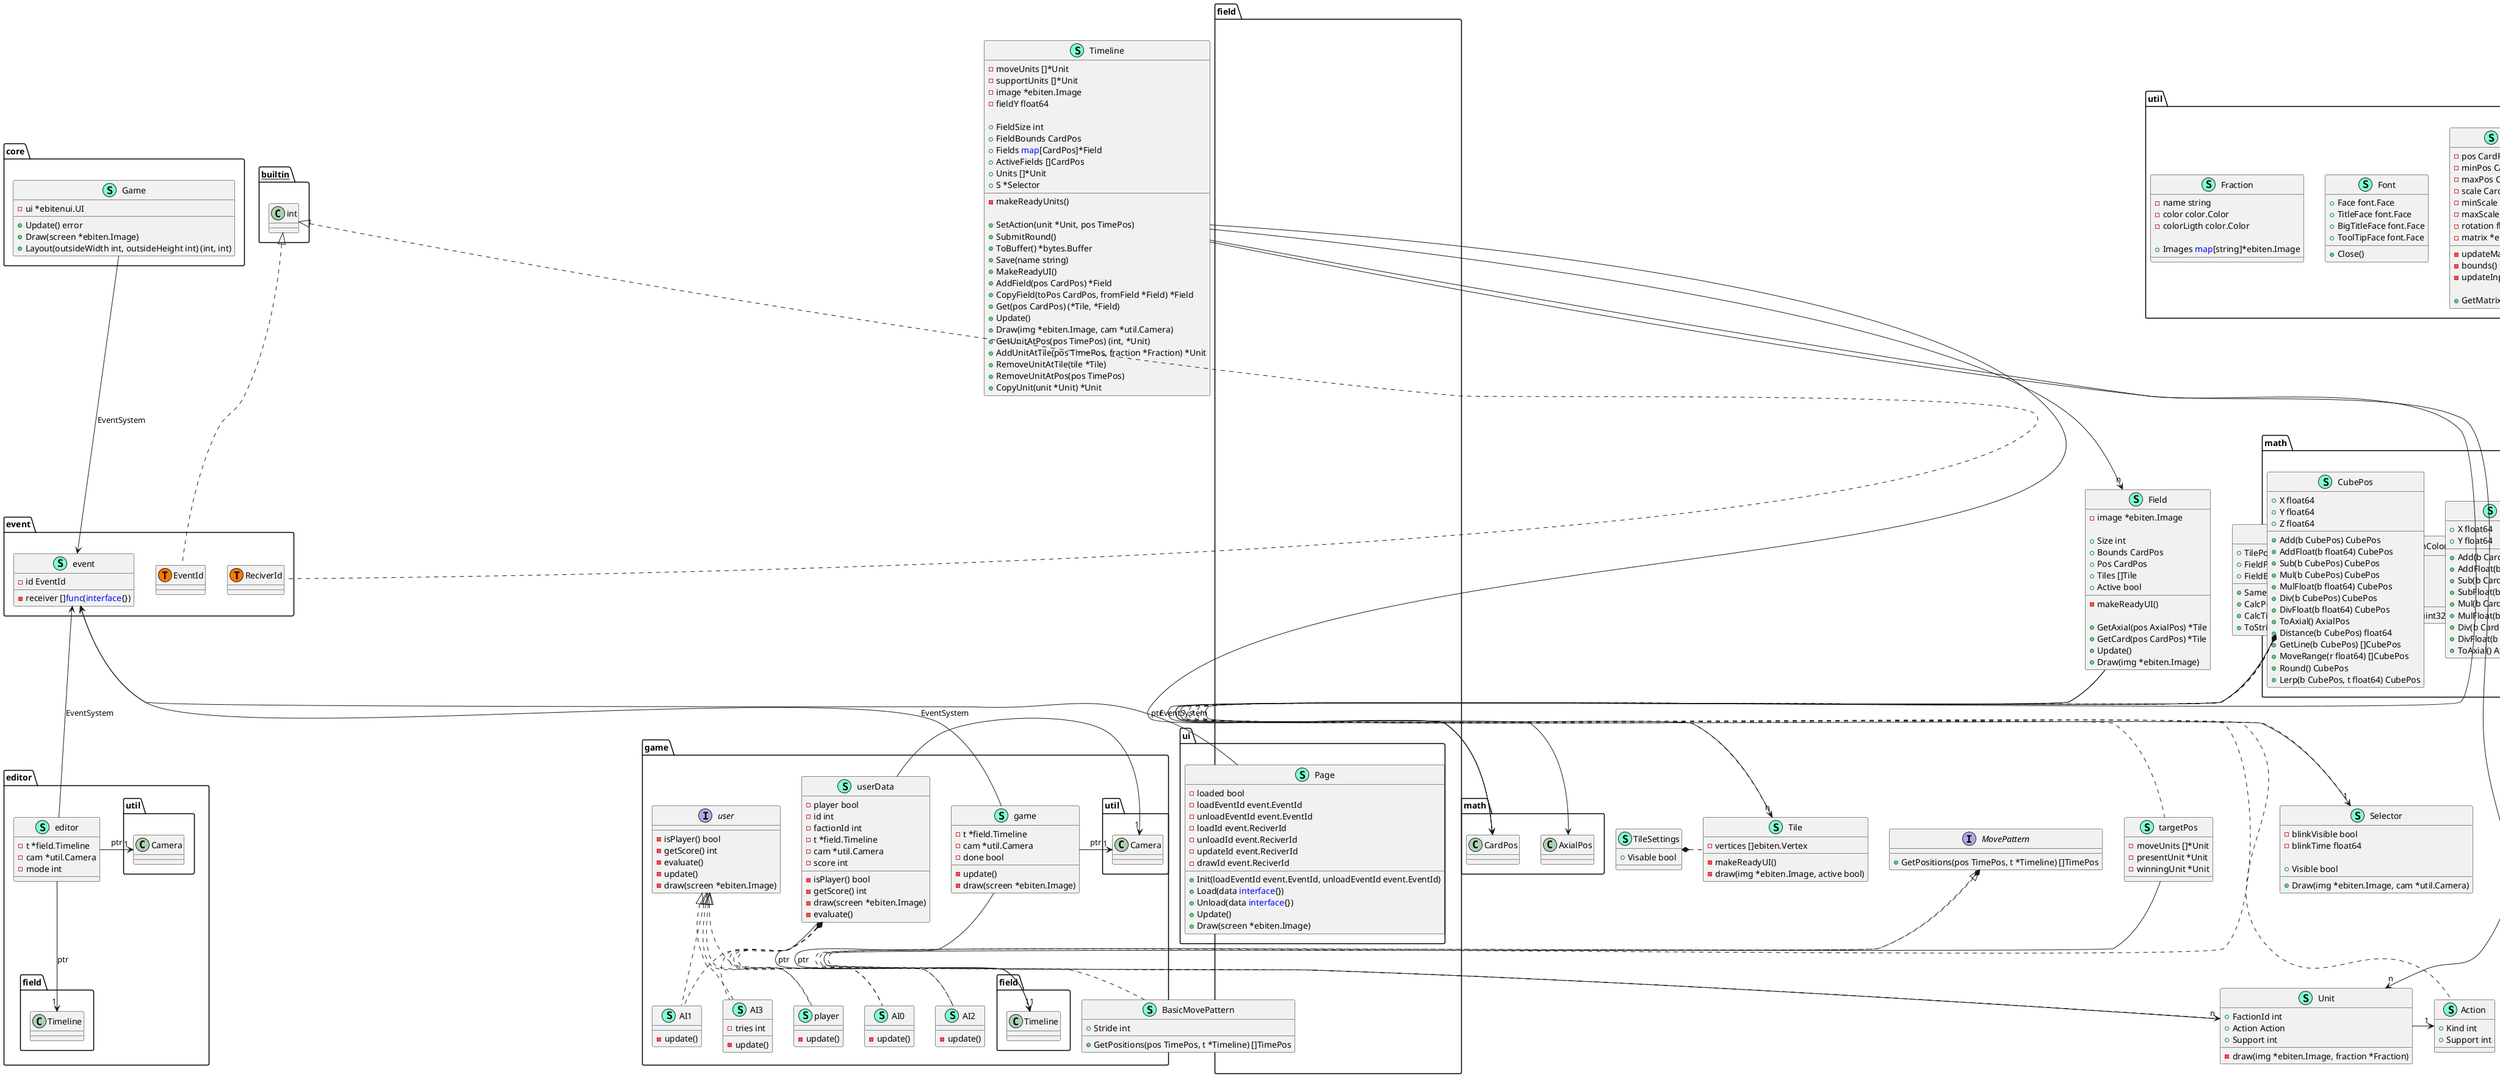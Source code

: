 @startuml
namespace core {
    class Game << (S,Aquamarine) >> {
        - ui *ebitenui.UI

        + Update() error
        + Draw(screen *ebiten.Image)
        + Layout(outsideWidth int, outsideHeight int) (int, int)

    }

}

namespace event {
    class event << (S,Aquamarine) >> {
        - id EventId
        - receiver []<font color=blue>func</font>(<font color=blue>interface</font>{})
    }
    class event.EventId << (T, #FF7700) >>  {
    }
    class event.ReciverId << (T, #FF7700) >>  {
    }
}

event.event <-- editor.editor :EventSystem
event.event <-- game.game :EventSystem
core.Game --> event.event :EventSystem
event.event <-- ui.Page :EventSystem

namespace editor {
    class editor << (S,Aquamarine) >> {
        - t *field.Timeline
        - cam *util.Camera
        - mode int

    }
    editor --> "1" field.Timeline : ptr
    editor -> "1" util.Camera : ptr

}

namespace game {
    class AI0 << (S,Aquamarine) >> {
        - update()
    }

    class AI1 << (S,Aquamarine) >> {
        - update()

    }
    class AI2 << (S,Aquamarine) >> {
        - update()

    }
    class AI3 << (S,Aquamarine) >> {
        - tries int

        - update()

    }
    class game << (S,Aquamarine) >> {
        - t *field.Timeline
        - cam *util.Camera
        - done bool

        - update()
        - draw(screen *ebiten.Image)

    }
    game --> "1" field.Timeline : ptr
    game -> "1" util.Camera : ptr

    class player << (S,Aquamarine) >> {
        - update()

    }

    interface user  {
        - isPlayer() bool
        - getScore() int
        - evaluate()
        - update()
        - draw(screen *ebiten.Image)

    }
    class userData << (S,Aquamarine) >> {
        - player bool
        - id int
        - factionId int
        - t *field.Timeline
        - cam *util.Camera
        - score int

        - isPlayer() bool
        - getScore() int
        - draw(screen *ebiten.Image)
        - evaluate()
    }
    userData --> "1" field.Timeline : ptr
    userData -> "1" util.Camera : ptr


    "userData" *.. "AI0"
    "userData" *.. "AI1"
    "userData" *.. "AI2"
    "userData" *.. "AI3"
    "userData" *.. "player"

    "user" <|.. "AI0"
    "user" <|.. "AI1"
    "user" <|.. "AI2"
    "user" <|.. "AI3"
    "user" <|.. "player"
}



namespace field {
    class Timeline << (S,Aquamarine) >> {
        - moveUnits []*Unit
        - supportUnits []*Unit
        - image *ebiten.Image
        - fieldY float64

        + FieldSize int
        + FieldBounds CardPos
        + Fields <font color=blue>map</font>[CardPos]*Field
        + ActiveFields []CardPos
        + Units []*Unit
        + S *Selector

        - makeReadyUnits()

        + SetAction(unit *Unit, pos TimePos)
        + SubmitRound()
        + ToBuffer() *bytes.Buffer
        + Save(name string)
        + MakeReadyUI()
        + AddField(pos CardPos) *Field
        + CopyField(toPos CardPos, fromField *Field) *Field
        + Get(pos CardPos) (*Tile, *Field)
        + Update()
        + Draw(img *ebiten.Image, cam *util.Camera)
        + GetUnitAtPos(pos TimePos) (int, *Unit)
        + AddUnitAtTile(pos TimePos, fraction *Fraction) *Unit
        + RemoveUnitAtTile(tile *Tile)
        + RemoveUnitAtPos(pos TimePos)
        + CopyUnit(unit *Unit) *Unit

    }
    Timeline --> "n" Unit
    Timeline --> "n" Field
    Timeline --> "1" Selector
    Timeline --> math.CardPos


     class TimePos << (S,Aquamarine) >> {
        + TilePos AxialPos
        + FieldPos CardPos
        + FieldBounds CardPos

        + SamePos(p2 TimePos) bool
        + CalcPos() CardPos
        + CalcTilePos() CardPos
        + ToString() string

    }
    TimePos --> math.CardPos
    TimePos --> math.AxialPos

    class Action << (S,Aquamarine) >> {
        + Kind int
        + Support int

    }
    class BasicMovePattern << (S,Aquamarine) >> {
        + Stride int

        + GetPositions(pos TimePos, t *Timeline) []TimePos

    }
    class Field << (S,Aquamarine) >> {
        - image *ebiten.Image

        + Size int
        + Bounds CardPos
        + Pos CardPos
        + Tiles []Tile
        + Active bool

        - makeReadyUI() 

        + GetAxial(pos AxialPos) *Tile
        + GetCard(pos CardPos) *Tile
        + Update() 
        + Draw(img *ebiten.Image) 

    }
    Field --> "n" Tile
    Field --> math.CardPos

    interface MovePattern  {
        + GetPositions(pos TimePos, t *Timeline) []TimePos

    }
    class Selector << (S,Aquamarine) >> {
        - blinkVisible bool
        - blinkTime float64

        + Visible bool

        + Draw(img *ebiten.Image, cam *util.Camera) 

    }
    class Tile << (S,Aquamarine) >> {
        - vertices []ebiten.Vertex

        - makeReadyUI() 
        - draw(img *ebiten.Image, active bool)
    }


    class TileSettings << (S,Aquamarine) >> {
        + Visable bool

    }

    class Unit << (S,Aquamarine) >> {
        + FactionId int
        + Action Action
        + Support int

        - draw(img *ebiten.Image, fraction *Fraction)
    }
    Unit -> "1" Action

    class customColor << (S,Aquamarine) >> {
        - r uint32
        - g uint32
        - b uint32
        - a uint32

        + RGBA() uint32
    }

    class targetPos << (S,Aquamarine) >> {
        - moveUnits []*Unit
        - presentUnit *Unit
        - winningUnit *Unit
    }
    targetPos --> "n" Unit

    TimePos -[hidden] customColor

    TimePos *.. Action
    TimePos *.. Selector
    TileSettings *. Tile
    TimePos *.. Tile
    MovePattern *.. Unit
    TimePos *.. Unit
    TimePos *.. targetPos
    MovePattern <|.. BasicMovePattern
}

namespace math {
    class AxialPos << (S,Aquamarine) >> {
        + Q float64
        + R float64

        + Add(b AxialPos) AxialPos
        + Sub(b AxialPos) AxialPos
        + Mul(b AxialPos) AxialPos
        + MulFloat(b float64) AxialPos
        + Div(b AxialPos) AxialPos
        + DivFloat(b float64) AxialPos
        + Trunc() AxialPos
        + ToCube() CubePos
        + ToCard() CardPos
        + Distance(b AxialPos) float64
        + Round() AxialPos
        + MoveRange(r float64) []AxialPos

    }
    class CardPos << (S,Aquamarine) >> {
        + X float64
        + Y float64

        + Add(b CardPos) CardPos
        + AddFloat(b float64) CardPos
        + Sub(b CardPos) CardPos
        + SubFloat(b float64) CardPos
        + Mul(b CardPos) CardPos
        + MulFloat(b float64) CardPos
        + Div(b CardPos) CardPos
        + DivFloat(b float64) CardPos
        + ToAxial() AxialPos

    }
    class CubePos << (S,Aquamarine) >> {
        + X float64
        + Y float64
        + Z float64

        + Add(b CubePos) CubePos
        + AddFloat(b float64) CubePos
        + Sub(b CubePos) CubePos
        + Mul(b CubePos) CubePos
        + MulFloat(b float64) CubePos
        + Div(b CubePos) CubePos
        + DivFloat(b float64) CubePos
        + ToAxial() AxialPos
        + Distance(b CubePos) float64
        + GetLine(b CubePos) []CubePos
        + MoveRange(r float64) []CubePos
        + Round() CubePos
        + Lerp(b CubePos, t float64) CubePos
    }
}

namespace util {
    class Camera << (S,Aquamarine) >> {
        - pos CardPos
        - minPos CardPos
        - maxPos CardPos
        - scale CardPos
        - minScale CardPos
        - maxScale CardPos
        - rotation float64
        - matrix *ebiten.GeoM

        - updateMatrix() 
        - bounds() 
        - updateInput() 

        + GetMatrix() *ebiten.GeoM

    }
    Camera --> math.CardPos

    class Font << (S,Aquamarine) >> {
        + Face font.Face
        + TitleFace font.Face
        + BigTitleFace font.Face
        + ToolTipFace font.Face

        + Close() 

    }

    class Fraction << (S,Aquamarine) >> {
            - name string
            - color color.Color
            - colorLigth color.Color

            + Images <font color=blue>map</font>[string]*ebiten.Image

        }


}

namespace ui {
    class Page << (S,Aquamarine) >> {
        - loaded bool
        - loadEventId event.EventId
        - unloadEventId event.EventId
        - loadId event.ReciverId
        - unloadId event.ReciverId
        - updateId event.ReciverId
        - drawId event.ReciverId

        + Init(loadEventId event.EventId, unloadEventId event.EventId)
        + Load(data <font color=blue>interface</font>{})
        + Unload(data <font color=blue>interface</font>{})
        + Update()
        + Draw(screen *ebiten.Image)
    }
}

"__builtin__.int" <|.. "event.EventId"
"__builtin__.int" <|.. "event.ReciverId"
@enduml

